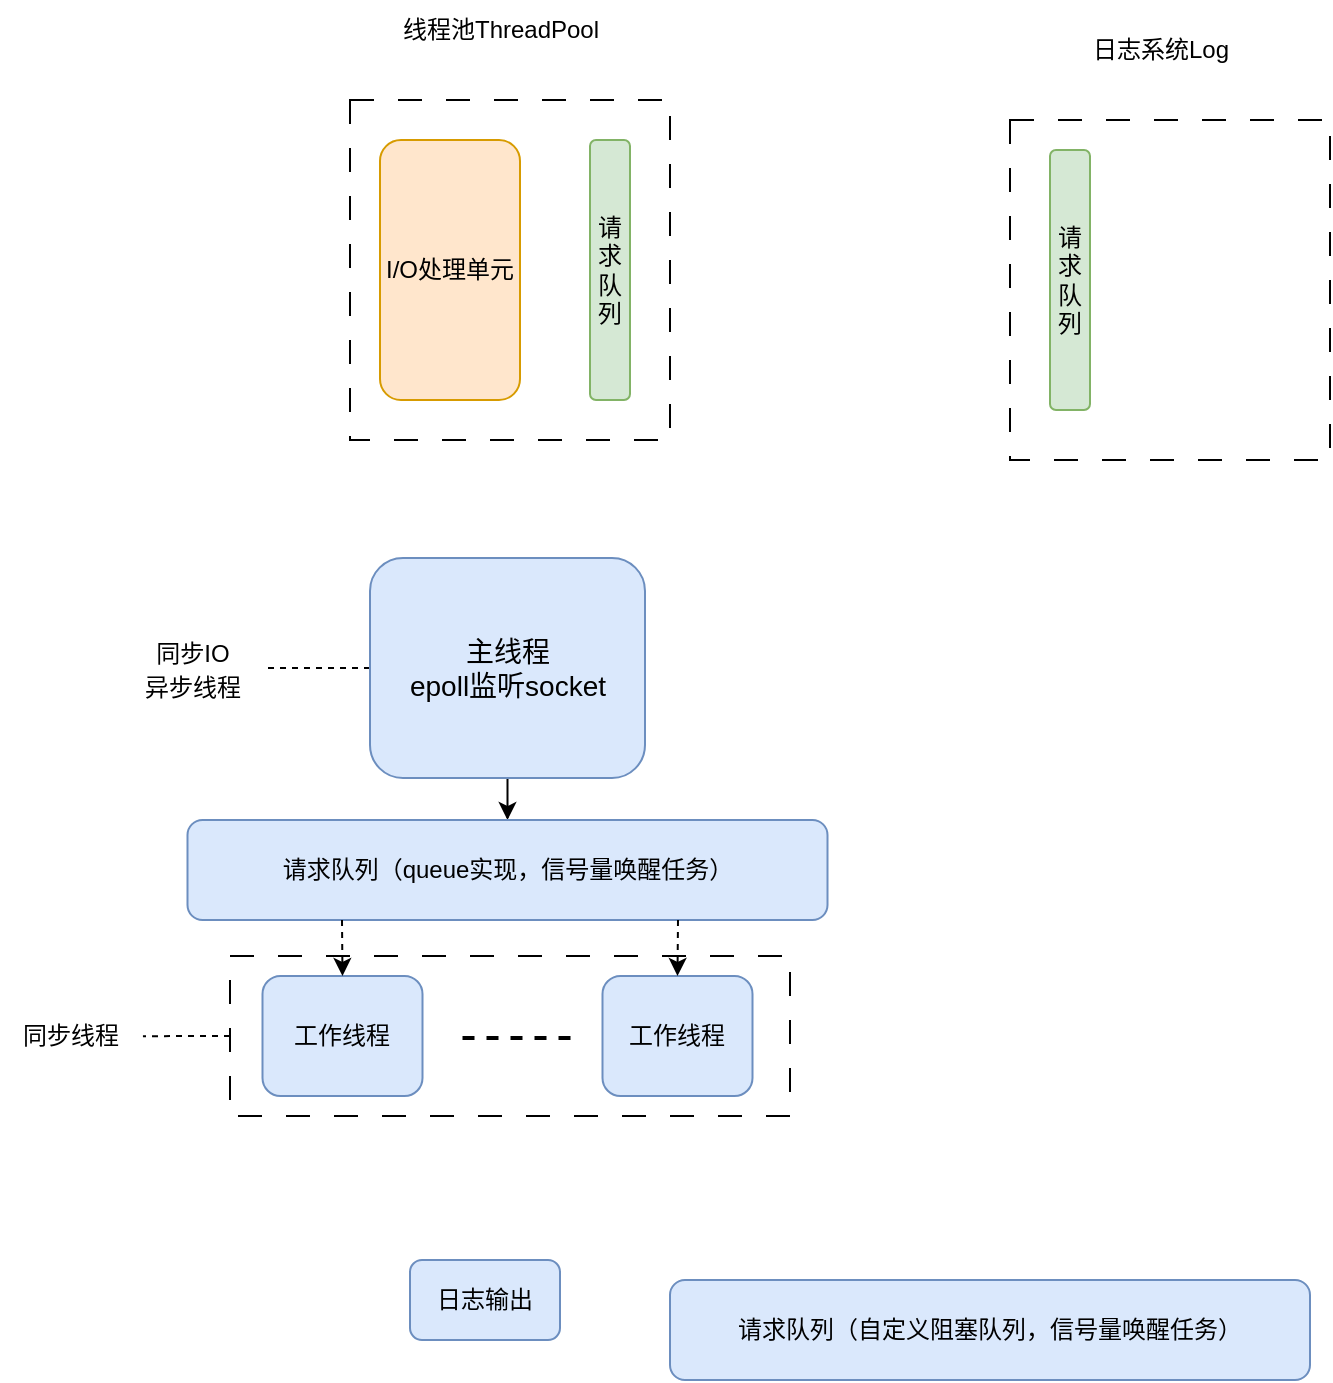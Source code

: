 <mxfile version="20.8.20" type="github">
  <diagram name="第 1 页" id="nWglFahr5ZzKUO4iZ48Q">
    <mxGraphModel dx="946" dy="516" grid="1" gridSize="10" guides="1" tooltips="1" connect="1" arrows="1" fold="1" page="1" pageScale="1" pageWidth="827" pageHeight="1169" background="#FFFFFF" math="0" shadow="0">
      <root>
        <mxCell id="0" />
        <mxCell id="1" parent="0" />
        <mxCell id="xfM_xM7a8Bo3DEMRsw4I-2" style="edgeStyle=orthogonalEdgeStyle;rounded=0;orthogonalLoop=1;jettySize=auto;html=1;entryX=0.5;entryY=0;entryDx=0;entryDy=0;fontSize=14;" edge="1" parent="1" source="pH4zTgc9KSJ8u6hjIEn5-2" target="xfM_xM7a8Bo3DEMRsw4I-1">
          <mxGeometry relative="1" as="geometry" />
        </mxCell>
        <mxCell id="xfM_xM7a8Bo3DEMRsw4I-13" style="edgeStyle=orthogonalEdgeStyle;rounded=0;orthogonalLoop=1;jettySize=auto;html=1;dashed=1;strokeWidth=1;fontSize=14;endArrow=none;endFill=0;" edge="1" parent="1" source="pH4zTgc9KSJ8u6hjIEn5-2" target="xfM_xM7a8Bo3DEMRsw4I-12">
          <mxGeometry relative="1" as="geometry" />
        </mxCell>
        <mxCell id="pH4zTgc9KSJ8u6hjIEn5-2" value="&lt;font style=&quot;font-size: 14px;&quot;&gt;主线程&lt;br&gt;epoll监听socket&lt;/font&gt;" style="rounded=1;whiteSpace=wrap;html=1;fillColor=#dae8fc;strokeColor=#6c8ebf;" parent="1" vertex="1">
          <mxGeometry x="200" y="459" width="137.5" height="110" as="geometry" />
        </mxCell>
        <mxCell id="pH4zTgc9KSJ8u6hjIEn5-17" value="" style="rounded=0;whiteSpace=wrap;html=1;shadow=0;glass=0;comic=0;sketch=0;dashed=1;dashPattern=12 12;" parent="1" vertex="1">
          <mxGeometry x="520" y="240" width="160" height="170" as="geometry" />
        </mxCell>
        <mxCell id="pH4zTgc9KSJ8u6hjIEn5-19" value="日志系统Log" style="text;html=1;align=center;verticalAlign=middle;resizable=0;points=[];autosize=1;strokeColor=none;fillColor=none;" parent="1" vertex="1">
          <mxGeometry x="550" y="190" width="90" height="30" as="geometry" />
        </mxCell>
        <mxCell id="pH4zTgc9KSJ8u6hjIEn5-20" value="请求队列" style="rounded=1;whiteSpace=wrap;html=1;shadow=0;glass=0;comic=0;sketch=0;align=center;fillColor=#d5e8d4;strokeColor=#82b366;" parent="1" vertex="1">
          <mxGeometry x="540" y="255" width="20" height="130" as="geometry" />
        </mxCell>
        <mxCell id="pH4zTgc9KSJ8u6hjIEn5-26" value="" style="rounded=0;whiteSpace=wrap;html=1;shadow=0;glass=0;comic=0;sketch=0;dashed=1;dashPattern=12 12;" parent="1" vertex="1">
          <mxGeometry x="190" y="230" width="160" height="170" as="geometry" />
        </mxCell>
        <mxCell id="pH4zTgc9KSJ8u6hjIEn5-27" value="线程池ThreadPool" style="text;html=1;align=center;verticalAlign=middle;resizable=0;points=[];autosize=1;strokeColor=none;fillColor=none;" parent="1" vertex="1">
          <mxGeometry x="205" y="180" width="120" height="30" as="geometry" />
        </mxCell>
        <mxCell id="pH4zTgc9KSJ8u6hjIEn5-28" value="请求队列" style="rounded=1;whiteSpace=wrap;html=1;shadow=0;glass=0;comic=0;sketch=0;align=center;fillColor=#d5e8d4;strokeColor=#82b366;" parent="1" vertex="1">
          <mxGeometry x="310" y="250" width="20" height="130" as="geometry" />
        </mxCell>
        <mxCell id="pH4zTgc9KSJ8u6hjIEn5-22" value="I/O处理单元" style="rounded=1;whiteSpace=wrap;html=1;shadow=0;glass=0;comic=0;sketch=0;align=center;fillColor=#ffe6cc;strokeColor=#d79b00;" parent="1" vertex="1">
          <mxGeometry x="205" y="250" width="70" height="130" as="geometry" />
        </mxCell>
        <mxCell id="xfM_xM7a8Bo3DEMRsw4I-1" value="请求队列（queue实现，信号量唤醒任务）" style="rounded=1;whiteSpace=wrap;html=1;fillColor=#dae8fc;strokeColor=#6c8ebf;" vertex="1" parent="1">
          <mxGeometry x="108.75" y="590" width="320" height="50" as="geometry" />
        </mxCell>
        <mxCell id="xfM_xM7a8Bo3DEMRsw4I-8" value="&lt;font style=&quot;font-size: 12px;&quot;&gt;同步线程&lt;/font&gt;" style="text;html=1;align=center;verticalAlign=middle;resizable=0;points=[];autosize=1;strokeColor=none;fillColor=none;fontSize=14;" vertex="1" parent="1">
          <mxGeometry x="15" y="682" width="70" height="30" as="geometry" />
        </mxCell>
        <mxCell id="xfM_xM7a8Bo3DEMRsw4I-11" style="edgeStyle=orthogonalEdgeStyle;rounded=0;orthogonalLoop=1;jettySize=auto;html=1;entryX=1.021;entryY=0.539;entryDx=0;entryDy=0;entryPerimeter=0;dashed=1;strokeWidth=1;fontSize=14;endArrow=none;endFill=0;" edge="1" parent="1" source="xfM_xM7a8Bo3DEMRsw4I-5" target="xfM_xM7a8Bo3DEMRsw4I-8">
          <mxGeometry relative="1" as="geometry" />
        </mxCell>
        <mxCell id="xfM_xM7a8Bo3DEMRsw4I-5" value="" style="rounded=0;whiteSpace=wrap;html=1;shadow=0;glass=0;comic=0;sketch=0;dashed=1;dashPattern=12 12;" vertex="1" parent="1">
          <mxGeometry x="130" y="658" width="280" height="80" as="geometry" />
        </mxCell>
        <mxCell id="pH4zTgc9KSJ8u6hjIEn5-15" value="工作线程" style="rounded=1;whiteSpace=wrap;html=1;fillColor=#dae8fc;strokeColor=#6c8ebf;" parent="1" vertex="1">
          <mxGeometry x="316.25" y="668" width="75" height="60" as="geometry" />
        </mxCell>
        <mxCell id="xfM_xM7a8Bo3DEMRsw4I-3" style="edgeStyle=orthogonalEdgeStyle;rounded=0;orthogonalLoop=1;jettySize=auto;html=1;fontSize=14;dashed=1;strokeWidth=2;endArrow=none;endFill=0;" edge="1" parent="1">
          <mxGeometry relative="1" as="geometry">
            <mxPoint x="246.25" y="699" as="sourcePoint" />
            <mxPoint x="306.25" y="699" as="targetPoint" />
          </mxGeometry>
        </mxCell>
        <mxCell id="pH4zTgc9KSJ8u6hjIEn5-16" value="工作线程" style="rounded=1;whiteSpace=wrap;html=1;fillColor=#dae8fc;strokeColor=#6c8ebf;" parent="1" vertex="1">
          <mxGeometry x="146.25" y="668" width="80" height="60" as="geometry" />
        </mxCell>
        <mxCell id="xfM_xM7a8Bo3DEMRsw4I-12" value="&lt;font style=&quot;font-size: 12px;&quot;&gt;同步IO&lt;br&gt;异步线程&lt;/font&gt;" style="text;html=1;align=center;verticalAlign=middle;resizable=0;points=[];autosize=1;strokeColor=none;fillColor=none;fontSize=14;" vertex="1" parent="1">
          <mxGeometry x="76.25" y="489" width="70" height="50" as="geometry" />
        </mxCell>
        <mxCell id="xfM_xM7a8Bo3DEMRsw4I-14" style="edgeStyle=orthogonalEdgeStyle;rounded=0;orthogonalLoop=1;jettySize=auto;html=1;entryX=0.5;entryY=0;entryDx=0;entryDy=0;dashed=1;strokeWidth=1;fontSize=12;endArrow=classic;endFill=1;" edge="1" parent="1" target="pH4zTgc9KSJ8u6hjIEn5-16">
          <mxGeometry relative="1" as="geometry">
            <mxPoint x="186" y="640" as="sourcePoint" />
            <Array as="points">
              <mxPoint x="186" y="640" />
            </Array>
          </mxGeometry>
        </mxCell>
        <mxCell id="xfM_xM7a8Bo3DEMRsw4I-15" style="edgeStyle=orthogonalEdgeStyle;rounded=0;orthogonalLoop=1;jettySize=auto;html=1;entryX=0.5;entryY=0;entryDx=0;entryDy=0;dashed=1;strokeWidth=1;fontSize=12;endArrow=classic;endFill=1;" edge="1" parent="1" target="pH4zTgc9KSJ8u6hjIEn5-15">
          <mxGeometry relative="1" as="geometry">
            <mxPoint x="354" y="640" as="sourcePoint" />
            <Array as="points">
              <mxPoint x="354" y="640" />
            </Array>
          </mxGeometry>
        </mxCell>
        <mxCell id="xfM_xM7a8Bo3DEMRsw4I-16" value="日志输出" style="rounded=1;whiteSpace=wrap;html=1;fillColor=#dae8fc;strokeColor=#6c8ebf;" vertex="1" parent="1">
          <mxGeometry x="220" y="810" width="75" height="40" as="geometry" />
        </mxCell>
        <mxCell id="xfM_xM7a8Bo3DEMRsw4I-18" value="请求队列（自定义阻塞队列，信号量唤醒任务）" style="rounded=1;whiteSpace=wrap;html=1;fillColor=#dae8fc;strokeColor=#6c8ebf;" vertex="1" parent="1">
          <mxGeometry x="350" y="820" width="320" height="50" as="geometry" />
        </mxCell>
      </root>
    </mxGraphModel>
  </diagram>
</mxfile>

